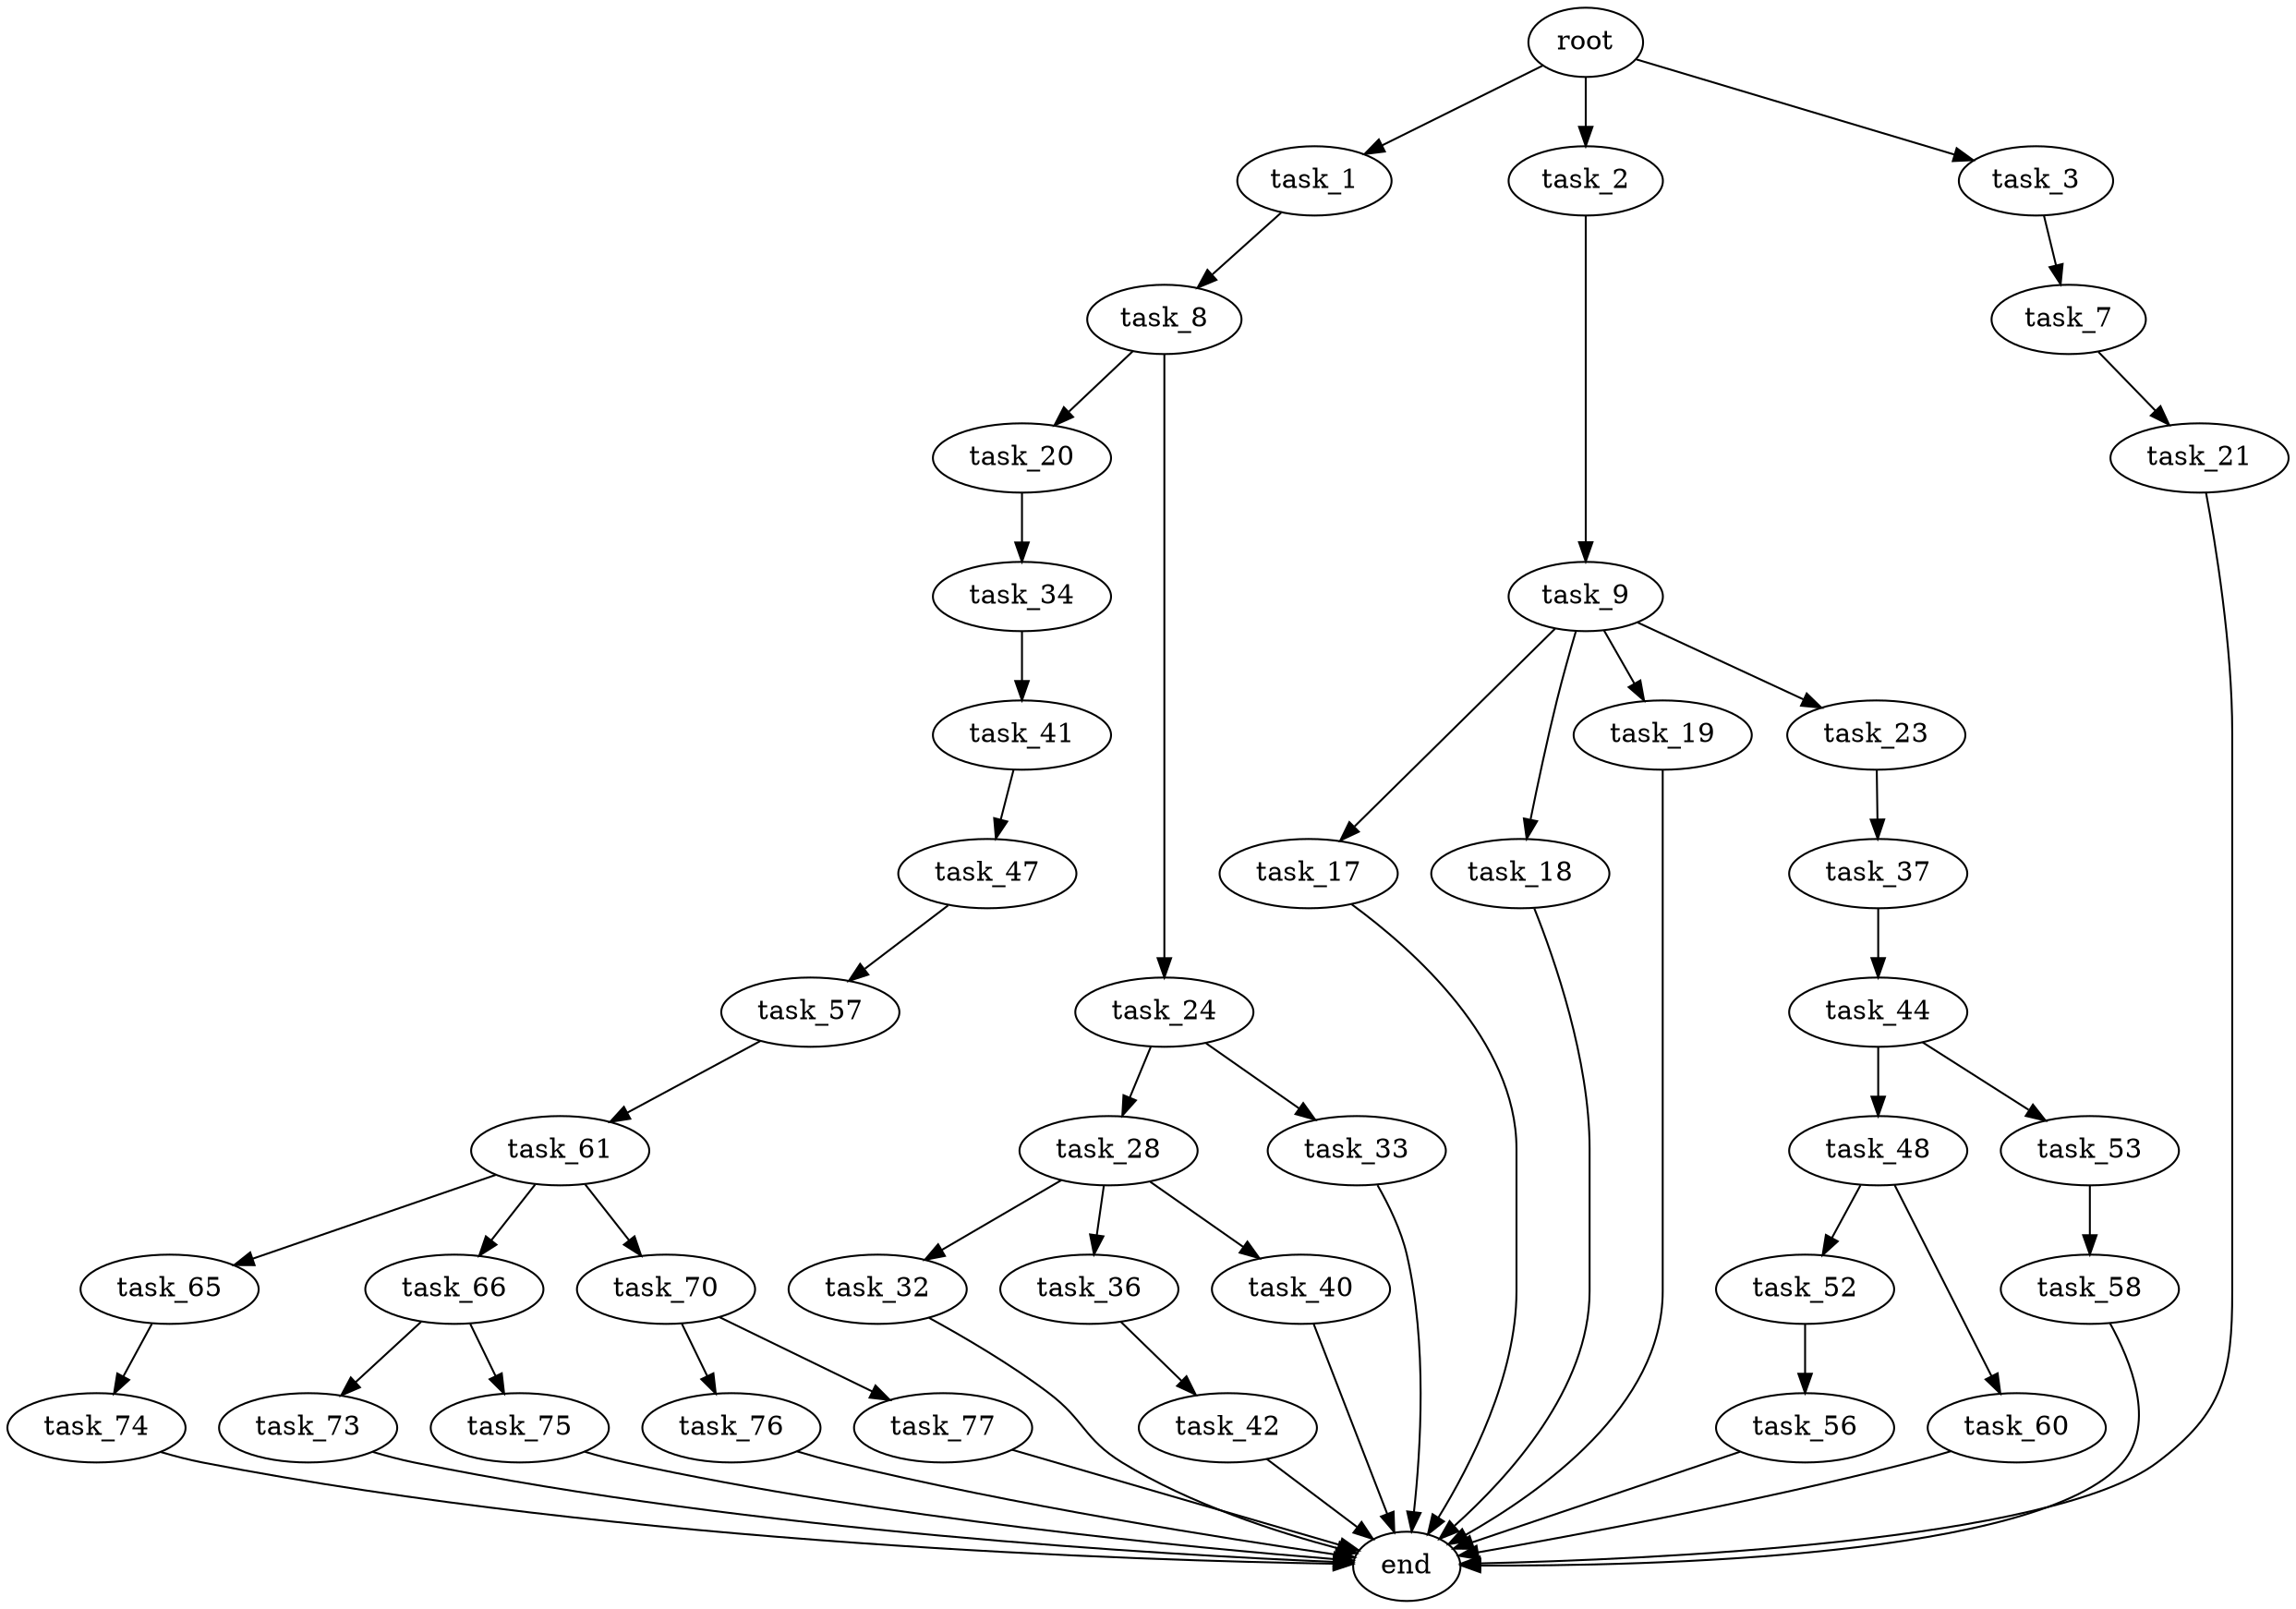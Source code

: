 digraph G {
  root [size="0.000000"];
  task_1 [size="28954679497.000000"];
  task_2 [size="782757789696.000000"];
  task_3 [size="7629249001.000000"];
  task_7 [size="117183130423.000000"];
  task_8 [size="549755813888.000000"];
  task_9 [size="1073741824000.000000"];
  task_17 [size="13724404356.000000"];
  task_18 [size="3623033011.000000"];
  task_19 [size="3105695318.000000"];
  task_20 [size="368293445632.000000"];
  task_21 [size="400147758621.000000"];
  task_23 [size="25376669189.000000"];
  task_24 [size="28991029248.000000"];
  task_28 [size="3878131184.000000"];
  task_32 [size="6853030819.000000"];
  task_33 [size="231928233984.000000"];
  task_34 [size="17222012942.000000"];
  task_36 [size="231928233984.000000"];
  task_37 [size="24052257200.000000"];
  task_40 [size="19825592177.000000"];
  task_41 [size="587454792130.000000"];
  task_42 [size="782757789696.000000"];
  task_44 [size="443080333941.000000"];
  task_47 [size="9145796971.000000"];
  task_48 [size="549755813888.000000"];
  task_52 [size="27813191550.000000"];
  task_53 [size="549755813888.000000"];
  task_56 [size="12962976722.000000"];
  task_57 [size="549755813888.000000"];
  task_58 [size="129219177212.000000"];
  task_60 [size="80570749257.000000"];
  task_61 [size="134217728000.000000"];
  task_65 [size="117840194465.000000"];
  task_66 [size="38173993356.000000"];
  task_70 [size="231928233984.000000"];
  task_73 [size="299409045497.000000"];
  task_74 [size="368293445632.000000"];
  task_75 [size="8589934592.000000"];
  task_76 [size="2960367645.000000"];
  task_77 [size="469467807933.000000"];
  end [size="0.000000"];

  root -> task_1 [size="1.000000"];
  root -> task_2 [size="1.000000"];
  root -> task_3 [size="1.000000"];
  task_1 -> task_8 [size="536870912.000000"];
  task_2 -> task_9 [size="679477248.000000"];
  task_3 -> task_7 [size="536870912.000000"];
  task_7 -> task_21 [size="301989888.000000"];
  task_8 -> task_20 [size="536870912.000000"];
  task_8 -> task_24 [size="536870912.000000"];
  task_9 -> task_17 [size="838860800.000000"];
  task_9 -> task_18 [size="838860800.000000"];
  task_9 -> task_19 [size="838860800.000000"];
  task_9 -> task_23 [size="838860800.000000"];
  task_17 -> end [size="1.000000"];
  task_18 -> end [size="1.000000"];
  task_19 -> end [size="1.000000"];
  task_20 -> task_34 [size="411041792.000000"];
  task_21 -> end [size="1.000000"];
  task_23 -> task_37 [size="33554432.000000"];
  task_24 -> task_28 [size="75497472.000000"];
  task_24 -> task_33 [size="75497472.000000"];
  task_28 -> task_32 [size="75497472.000000"];
  task_28 -> task_36 [size="75497472.000000"];
  task_28 -> task_40 [size="75497472.000000"];
  task_32 -> end [size="1.000000"];
  task_33 -> end [size="1.000000"];
  task_34 -> task_41 [size="301989888.000000"];
  task_36 -> task_42 [size="301989888.000000"];
  task_37 -> task_44 [size="679477248.000000"];
  task_40 -> end [size="1.000000"];
  task_41 -> task_47 [size="838860800.000000"];
  task_42 -> end [size="1.000000"];
  task_44 -> task_48 [size="411041792.000000"];
  task_44 -> task_53 [size="411041792.000000"];
  task_47 -> task_57 [size="301989888.000000"];
  task_48 -> task_52 [size="536870912.000000"];
  task_48 -> task_60 [size="536870912.000000"];
  task_52 -> task_56 [size="33554432.000000"];
  task_53 -> task_58 [size="536870912.000000"];
  task_56 -> end [size="1.000000"];
  task_57 -> task_61 [size="536870912.000000"];
  task_58 -> end [size="1.000000"];
  task_60 -> end [size="1.000000"];
  task_61 -> task_65 [size="209715200.000000"];
  task_61 -> task_66 [size="209715200.000000"];
  task_61 -> task_70 [size="209715200.000000"];
  task_65 -> task_74 [size="134217728.000000"];
  task_66 -> task_73 [size="838860800.000000"];
  task_66 -> task_75 [size="838860800.000000"];
  task_70 -> task_76 [size="301989888.000000"];
  task_70 -> task_77 [size="301989888.000000"];
  task_73 -> end [size="1.000000"];
  task_74 -> end [size="1.000000"];
  task_75 -> end [size="1.000000"];
  task_76 -> end [size="1.000000"];
  task_77 -> end [size="1.000000"];
}
